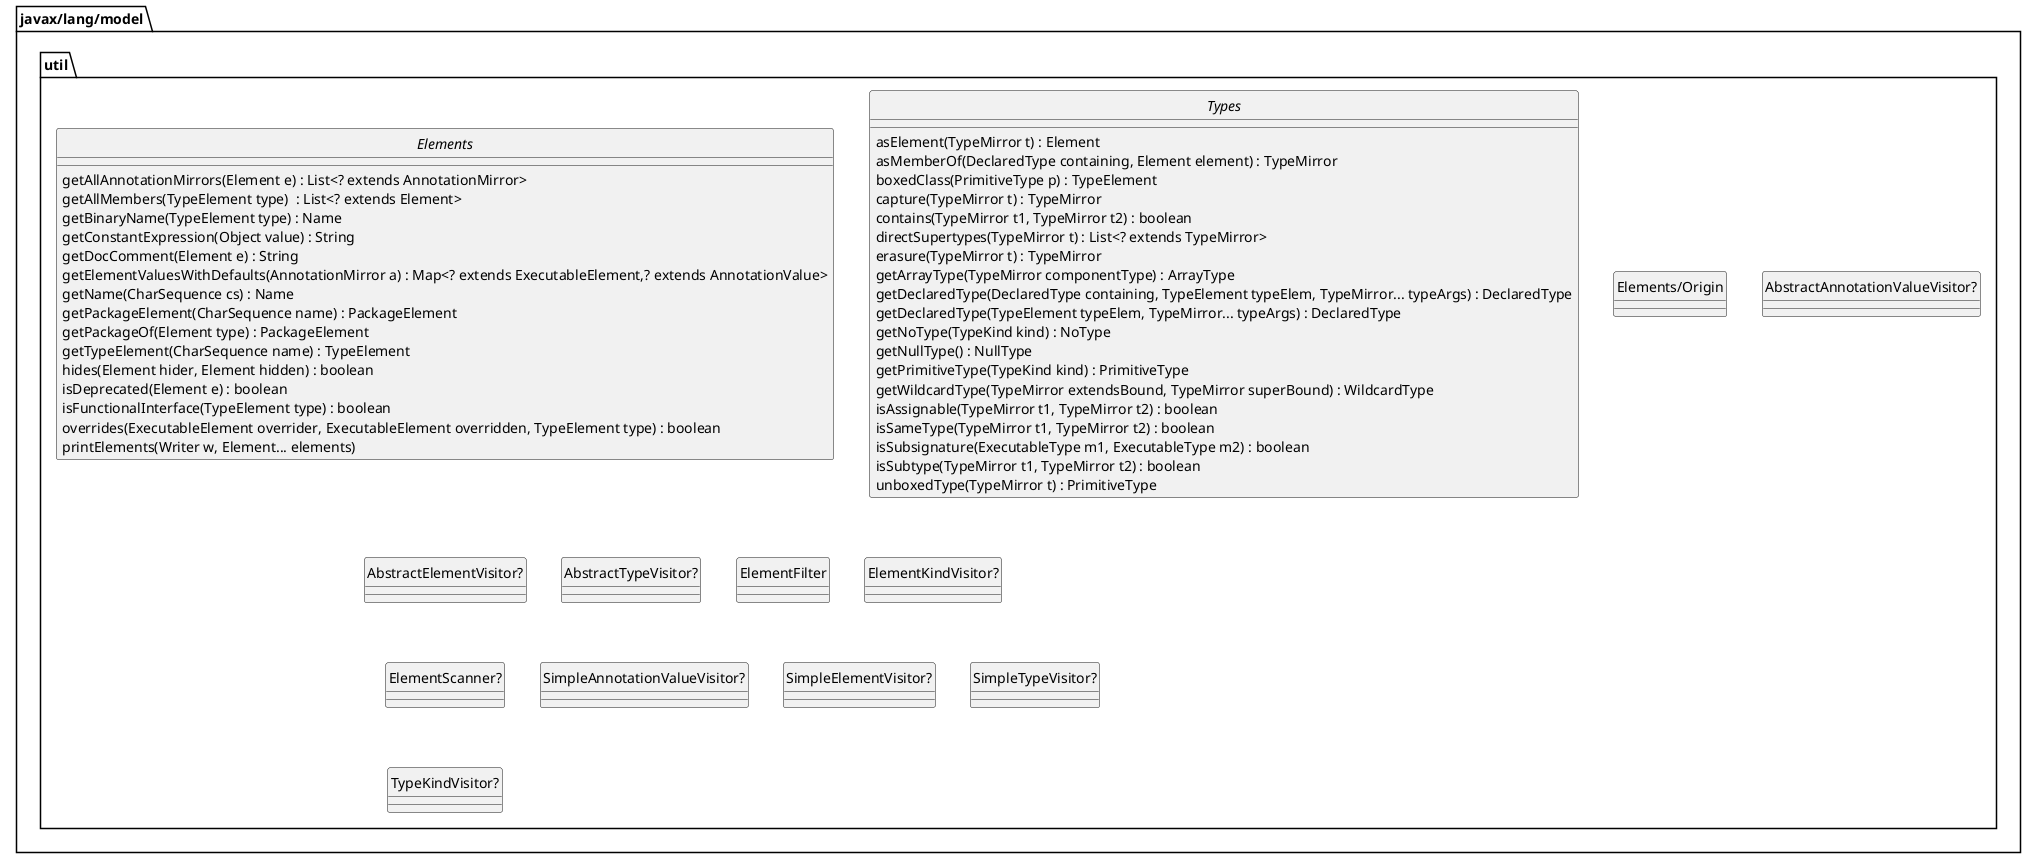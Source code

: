 @startuml
'https://plantuml.com/sequence-diagram
skinparam style Strictuml


package javax/lang/model.util
{
    interface Elements
    {
    getAllAnnotationMirrors(Element e) : List<? extends AnnotationMirror>
    getAllMembers(TypeElement type)  : List<? extends Element>
    getBinaryName(TypeElement type) : Name
    getConstantExpression(Object value) : String
    getDocComment(Element e) : String
    getElementValuesWithDefaults(AnnotationMirror a) : Map<? extends ExecutableElement,? extends AnnotationValue>
    getName(CharSequence cs) : Name
    getPackageElement(CharSequence name) : PackageElement
    getPackageOf(Element type) : PackageElement
    getTypeElement(CharSequence name) : TypeElement
    hides(Element hider, Element hidden) : boolean
    isDeprecated(Element e) : boolean
    isFunctionalInterface(TypeElement type) : boolean
    overrides(ExecutableElement overrider, ExecutableElement overridden, TypeElement type) : boolean
    printElements(Writer w, Element... elements)
    }
    interface Types
    {
    asElement(TypeMirror t) : Element
    asMemberOf(DeclaredType containing, Element element) : TypeMirror
    boxedClass(PrimitiveType p) : TypeElement
    capture(TypeMirror t) : TypeMirror
    contains(TypeMirror t1, TypeMirror t2) : boolean
    directSupertypes(TypeMirror t) : List<? extends TypeMirror>
    erasure(TypeMirror t) : TypeMirror
    getArrayType(TypeMirror componentType) : ArrayType
    getDeclaredType(DeclaredType containing, TypeElement typeElem, TypeMirror... typeArgs) : DeclaredType
    getDeclaredType(TypeElement typeElem, TypeMirror... typeArgs) : DeclaredType
    getNoType(TypeKind kind) : NoType
    getNullType() : NullType
    getPrimitiveType(TypeKind kind) : PrimitiveType
    getWildcardType(TypeMirror extendsBound, TypeMirror superBound) : WildcardType
    isAssignable(TypeMirror t1, TypeMirror t2) : boolean
    isSameType(TypeMirror t1, TypeMirror t2) : boolean
    isSubsignature(ExecutableType m1, ExecutableType m2) : boolean
    isSubtype(TypeMirror t1, TypeMirror t2) : boolean
    unboxedType(TypeMirror t) : PrimitiveType
    }
    enum Elements/Origin
    class AbstractAnnotationValueVisitor?
    class AbstractElementVisitor?
    class AbstractTypeVisitor?
    class ElementFilter
    class ElementKindVisitor?
    class ElementScanner?
    class SimpleAnnotationValueVisitor?
    class SimpleElementVisitor?
    class SimpleTypeVisitor?
    class TypeKindVisitor?
}





@enduml